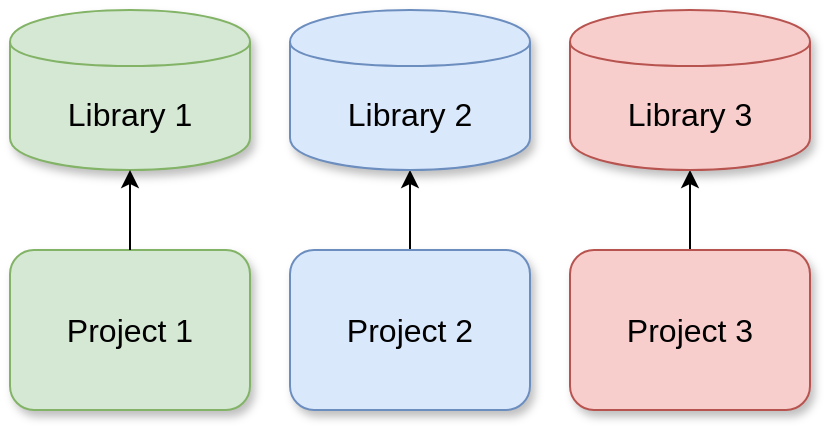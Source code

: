 <mxfile version="12.5.8"><diagram id="QIg6e3qMqp9txF3aFFn5" name="Page-1"><mxGraphModel dx="786" dy="1114" grid="1" gridSize="10" guides="1" tooltips="1" connect="1" arrows="1" fold="1" page="1" pageScale="1" pageWidth="850" pageHeight="1100" math="0" shadow="0"><root><mxCell id="0"/><mxCell id="1" parent="0"/><mxCell id="ZrMdayvxsuY5ZclMnl0y-1" value="Library 1" style="shape=cylinder;whiteSpace=wrap;html=1;boundedLbl=1;backgroundOutline=1;fillColor=#d5e8d4;strokeColor=#82b366;shadow=1;collapsible=0;fontFamily=Helvetica;fontStyle=0;horizontal=1;fontSize=16;" vertex="1" parent="1"><mxGeometry x="120" y="200" width="120" height="80" as="geometry"/></mxCell><mxCell id="ZrMdayvxsuY5ZclMnl0y-2" value="Project 1" style="fillColor=#d5e8d4;strokeColor=#82b366;rounded=1;shadow=1;fontSize=16;fontStyle=0;labelBackgroundColor=none;labelBorderColor=none;whiteSpace=wrap;html=1;" vertex="1" parent="1"><mxGeometry x="120" y="320" width="120" height="80" as="geometry"/></mxCell><mxCell id="ZrMdayvxsuY5ZclMnl0y-17" style="edgeStyle=orthogonalEdgeStyle;rounded=0;orthogonalLoop=1;jettySize=auto;html=1;exitX=0.5;exitY=0;exitDx=0;exitDy=0;entryX=0.5;entryY=1;entryDx=0;entryDy=0;fontFamily=Helvetica;fontSize=16;" edge="1" parent="1" source="ZrMdayvxsuY5ZclMnl0y-3" target="ZrMdayvxsuY5ZclMnl0y-15"><mxGeometry relative="1" as="geometry"/></mxCell><mxCell id="ZrMdayvxsuY5ZclMnl0y-3" value="Project 2" style="whiteSpace=wrap;html=1;fillColor=#dae8fc;strokeColor=#6c8ebf;rounded=1;shadow=1;fontSize=16;" vertex="1" parent="1"><mxGeometry x="260" y="320" width="120" height="80" as="geometry"/></mxCell><mxCell id="ZrMdayvxsuY5ZclMnl0y-18" style="edgeStyle=orthogonalEdgeStyle;rounded=0;orthogonalLoop=1;jettySize=auto;html=1;exitX=0.5;exitY=0;exitDx=0;exitDy=0;entryX=0.5;entryY=1;entryDx=0;entryDy=0;fontFamily=Helvetica;fontSize=16;" edge="1" parent="1" source="ZrMdayvxsuY5ZclMnl0y-4" target="ZrMdayvxsuY5ZclMnl0y-16"><mxGeometry relative="1" as="geometry"/></mxCell><mxCell id="ZrMdayvxsuY5ZclMnl0y-4" value="Project 3" style="whiteSpace=wrap;html=1;fillColor=#f8cecc;strokeColor=#b85450;rounded=1;shadow=1;glass=0;comic=0;fontSize=16;" vertex="1" parent="1"><mxGeometry x="400" y="320" width="120" height="80" as="geometry"/></mxCell><mxCell id="ZrMdayvxsuY5ZclMnl0y-5" value="" style="endArrow=classic;html=1;" edge="1" parent="1" source="ZrMdayvxsuY5ZclMnl0y-2" target="ZrMdayvxsuY5ZclMnl0y-1"><mxGeometry width="50" height="50" relative="1" as="geometry"><mxPoint x="160" y="470" as="sourcePoint"/><mxPoint x="210" y="420" as="targetPoint"/></mxGeometry></mxCell><mxCell id="ZrMdayvxsuY5ZclMnl0y-15" value="Library 2" style="shape=cylinder;whiteSpace=wrap;html=1;boundedLbl=1;backgroundOutline=1;fillColor=#dae8fc;strokeColor=#6c8ebf;shadow=1;collapsible=0;fontFamily=Helvetica;fontStyle=0;horizontal=1;fontSize=16;" vertex="1" parent="1"><mxGeometry x="260" y="200" width="120" height="80" as="geometry"/></mxCell><mxCell id="ZrMdayvxsuY5ZclMnl0y-16" value="Library 3" style="shape=cylinder;whiteSpace=wrap;html=1;boundedLbl=1;backgroundOutline=1;fillColor=#f8cecc;strokeColor=#b85450;shadow=1;collapsible=0;fontFamily=Helvetica;fontStyle=0;horizontal=1;fontSize=16;" vertex="1" parent="1"><mxGeometry x="400" y="200" width="120" height="80" as="geometry"/></mxCell></root></mxGraphModel></diagram></mxfile>